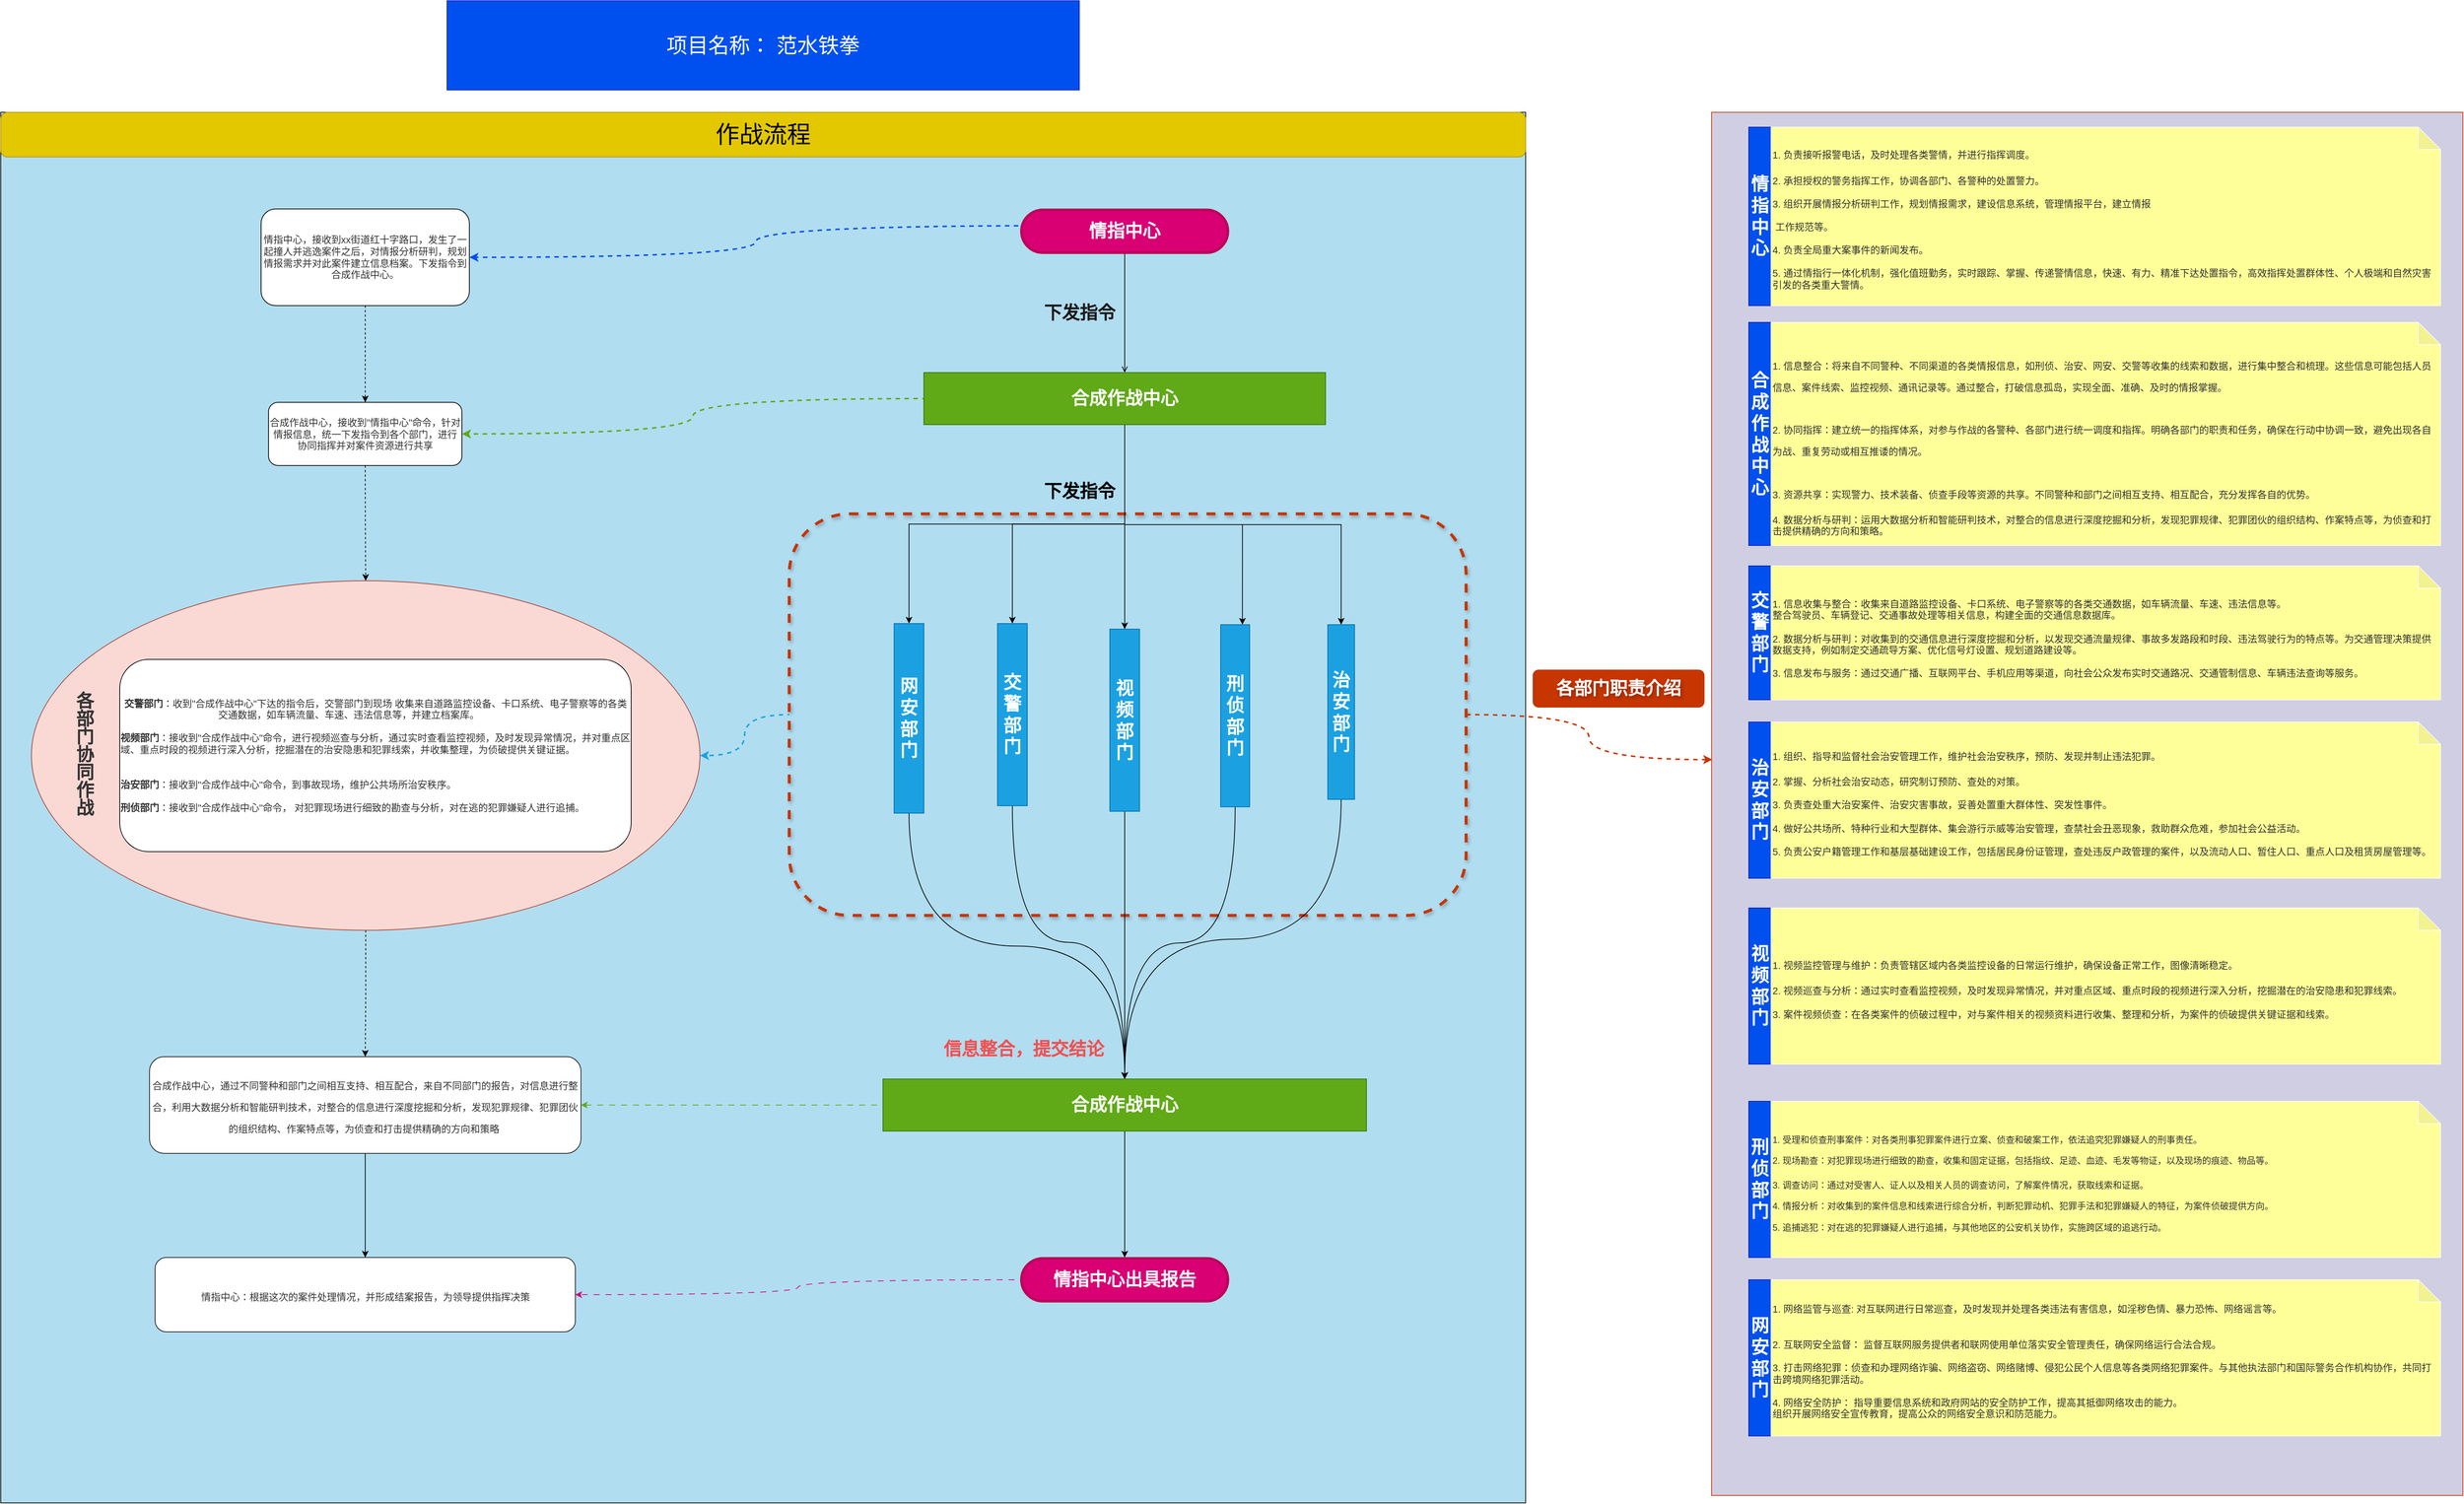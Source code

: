 <mxfile version="24.7.8">
  <diagram name="第 1 页" id="Lnr-xvKV1lPX-lBIZAyc">
    <mxGraphModel dx="4901" dy="2237" grid="1" gridSize="10" guides="1" tooltips="1" connect="1" arrows="1" fold="1" page="1" pageScale="1" pageWidth="827" pageHeight="1169" math="0" shadow="0">
      <root>
        <mxCell id="0" />
        <mxCell id="1" parent="0" />
        <mxCell id="WbxL7B_Gioo-JEQ7ymXz-1" value="" style="rounded=0;whiteSpace=wrap;html=1;fillColor=#b1ddf0;strokeColor=#000000;textDirection=rtl;horizontal=0;verticalAlign=bottom;fontColor=#f25050;glass=0;" vertex="1" parent="1">
          <mxGeometry x="-130" y="230" width="2050" height="1870" as="geometry" />
        </mxCell>
        <mxCell id="WbxL7B_Gioo-JEQ7ymXz-2" value="项目名称： 范水铁拳" style="rounded=0;whiteSpace=wrap;html=1;fillColor=#0050ef;fontColor=#ffffff;strokeColor=#001DBC;fontSize=28;" vertex="1" parent="1">
          <mxGeometry x="470" y="80" width="850" height="120" as="geometry" />
        </mxCell>
        <mxCell id="WbxL7B_Gioo-JEQ7ymXz-3" value="&lt;font style=&quot;font-size: 32px;&quot;&gt;作战流程&lt;/font&gt;" style="rounded=1;whiteSpace=wrap;html=1;fillColor=#e3c800;fontColor=#000000;strokeColor=#B09500;fontSize=16;" vertex="1" parent="1">
          <mxGeometry x="-130" y="230" width="2050" height="60" as="geometry" />
        </mxCell>
        <mxCell id="WbxL7B_Gioo-JEQ7ymXz-4" value="" style="edgeStyle=orthogonalEdgeStyle;rounded=0;orthogonalLoop=1;jettySize=auto;html=1;dashed=1;curved=1;" edge="1" parent="1" source="WbxL7B_Gioo-JEQ7ymXz-5" target="WbxL7B_Gioo-JEQ7ymXz-7">
          <mxGeometry relative="1" as="geometry" />
        </mxCell>
        <mxCell id="WbxL7B_Gioo-JEQ7ymXz-5" value="&lt;span style=&quot;color: rgb(50, 50, 50); font-family: &amp;quot;Microsoft YaHei&amp;quot;, 微软雅黑, Arial; text-align: left; background-color: rgba(255, 255, 255, 0.01);&quot;&gt;&lt;font style=&quot;font-size: 13px;&quot;&gt;情指中心，接收到xx街道红十字路口，发生了一起撞人并逃逸案件之后，对情报分析研判，规划情报需求并对此案件建立信息档案。下发指令到合成作战中心。&lt;/font&gt;&lt;/span&gt;" style="rounded=1;whiteSpace=wrap;html=1;" vertex="1" parent="1">
          <mxGeometry x="220" y="360" width="280" height="130" as="geometry" />
        </mxCell>
        <mxCell id="WbxL7B_Gioo-JEQ7ymXz-6" value="" style="edgeStyle=orthogonalEdgeStyle;rounded=0;orthogonalLoop=1;jettySize=auto;html=1;dashed=1;curved=1;" edge="1" parent="1" source="WbxL7B_Gioo-JEQ7ymXz-7" target="WbxL7B_Gioo-JEQ7ymXz-9">
          <mxGeometry relative="1" as="geometry">
            <mxPoint x="405" y="650" as="targetPoint" />
          </mxGeometry>
        </mxCell>
        <mxCell id="WbxL7B_Gioo-JEQ7ymXz-7" value="&lt;span style=&quot;color: rgb(50, 50, 50); font-family: &amp;quot;Microsoft YaHei&amp;quot;, 微软雅黑, Arial; font-size: 13px; background-color: rgba(255, 255, 255, 0.01);&quot;&gt;合成作战中心，接收到&quot;情指中心&quot;命令，针对情报信息，统一下发指令到各个部门，进行协同指挥并对案件资源进行共享&lt;/span&gt;" style="whiteSpace=wrap;html=1;rounded=1;" vertex="1" parent="1">
          <mxGeometry x="230" y="620" width="260" height="85" as="geometry" />
        </mxCell>
        <mxCell id="WbxL7B_Gioo-JEQ7ymXz-8" style="edgeStyle=orthogonalEdgeStyle;rounded=0;orthogonalLoop=1;jettySize=auto;html=1;fontFamily=Helvetica;fontSize=24;fontColor=#000000;fontStyle=1;dashed=1;" edge="1" parent="1" source="WbxL7B_Gioo-JEQ7ymXz-9" target="WbxL7B_Gioo-JEQ7ymXz-42">
          <mxGeometry relative="1" as="geometry" />
        </mxCell>
        <mxCell id="WbxL7B_Gioo-JEQ7ymXz-9" value="" style="ellipse;whiteSpace=wrap;html=1;fillColor=#fad9d5;strokeColor=#ae4132;" vertex="1" parent="1">
          <mxGeometry x="-88.75" y="860" width="898.75" height="470" as="geometry" />
        </mxCell>
        <mxCell id="WbxL7B_Gioo-JEQ7ymXz-10" value="&lt;span style=&quot;color: rgb(50, 50, 50); font-family: &amp;quot;Microsoft YaHei&amp;quot;, 微软雅黑, Arial; text-align: left; background-color: rgba(255, 255, 255, 0.01); font-size: 13px;&quot;&gt;&lt;font style=&quot;font-size: 13px;&quot;&gt;&lt;b&gt;交警部门&lt;/b&gt;：收到&quot;合成作战中心&quot;下达的指令后，交警部门到现场 收集来自道路监控设备、卡口系统、电子警察等的各类交通数据，如车辆流量、车速、违法信息等，并建立档案库。&amp;nbsp; &amp;nbsp; &amp;nbsp; &amp;nbsp; &amp;nbsp; &amp;nbsp; &amp;nbsp; &amp;nbsp; &amp;nbsp; &amp;nbsp;&amp;nbsp;&lt;/font&gt;&lt;/span&gt;&lt;div style=&quot;resize: none; outline: none; color: rgb(50, 50, 50); font-family: &amp;quot;Microsoft YaHei&amp;quot;, 微软雅黑, Arial; text-align: left; font-size: 13px;&quot;&gt;&lt;font style=&quot;font-size: 13px;&quot;&gt;&lt;br&gt;&lt;/font&gt;&lt;/div&gt;&lt;div style=&quot;resize: none; outline: none; color: rgb(50, 50, 50); font-family: &amp;quot;Microsoft YaHei&amp;quot;, 微软雅黑, Arial; text-align: left; font-size: 13px;&quot;&gt;&lt;font style=&quot;font-size: 13px;&quot;&gt;&lt;b&gt;视频部门&lt;/b&gt;：接收到&quot;合成作战中心&quot;命令，进行视频巡查与分析，通过实时查看监控视频，及时发现异常情况，并对重点区域、重点时段的视频进行深入分析，挖掘潜在的治安隐患和犯罪线索，并收集整理，为侦破提供关键证据。&lt;/font&gt;&lt;/div&gt;&lt;div style=&quot;resize: none; outline: none; color: rgb(50, 50, 50); font-family: &amp;quot;Microsoft YaHei&amp;quot;, 微软雅黑, Arial; text-align: left; font-size: 13px;&quot;&gt;&lt;br&gt;&lt;/div&gt;&lt;div style=&quot;resize: none; outline: none; color: rgb(50, 50, 50); font-family: &amp;quot;Microsoft YaHei&amp;quot;, 微软雅黑, Arial; text-align: left; font-size: 13px;&quot;&gt;&lt;font style=&quot;font-size: 13px;&quot;&gt;&lt;br&gt;&lt;/font&gt;&lt;/div&gt;&lt;div style=&quot;resize: none; outline: none; color: rgb(50, 50, 50); font-family: &amp;quot;Microsoft YaHei&amp;quot;, 微软雅黑, Arial; text-align: left; font-size: 13px;&quot;&gt;&lt;font style=&quot;font-size: 13px;&quot;&gt;&lt;b&gt;治安部门&lt;/b&gt;：接收到&quot;合成作战中心&quot;命令，到事故现场，维护公共场所治安秩序。&lt;/font&gt;&lt;/div&gt;&lt;div style=&quot;resize: none; outline: none; color: rgb(50, 50, 50); font-family: &amp;quot;Microsoft YaHei&amp;quot;, 微软雅黑, Arial; text-align: left; font-size: 13px;&quot;&gt;&lt;font style=&quot;font-size: 13px;&quot;&gt;&lt;br&gt;&lt;/font&gt;&lt;/div&gt;&lt;div style=&quot;resize: none; outline: none; color: rgb(50, 50, 50); font-family: &amp;quot;Microsoft YaHei&amp;quot;, 微软雅黑, Arial; text-align: left; font-size: 13px;&quot;&gt;&lt;font style=&quot;font-size: 13px;&quot;&gt;&lt;b&gt;刑侦部门&lt;/b&gt;：接收到&quot;合成作战中心&quot;命令，&amp;nbsp;对犯罪现场进行细致的勘查与分析，对在逃的犯罪嫌疑人进行追捕。&lt;/font&gt;&lt;/div&gt;" style="whiteSpace=wrap;html=1;rounded=1;" vertex="1" parent="1">
          <mxGeometry x="30" y="965.78" width="687.5" height="258.44" as="geometry" />
        </mxCell>
        <mxCell id="WbxL7B_Gioo-JEQ7ymXz-11" value="各部门协同作战" style="text;strokeColor=none;fillColor=none;html=1;fontSize=24;fontStyle=1;verticalAlign=middle;align=center;fontFamily=Helvetica;fontColor=#333333;horizontal=1;textDirection=vertical-rl;" vertex="1" parent="1">
          <mxGeometry x="-50" y="1090" width="60" height="30" as="geometry" />
        </mxCell>
        <mxCell id="WbxL7B_Gioo-JEQ7ymXz-12" style="edgeStyle=orthogonalEdgeStyle;rounded=1;orthogonalLoop=1;jettySize=auto;html=1;fontFamily=Helvetica;fontSize=24;fontColor=#000000;fontStyle=1;endArrow=open;endFill=0;curved=0;flowAnimation=0;" edge="1" parent="1" source="WbxL7B_Gioo-JEQ7ymXz-14" target="WbxL7B_Gioo-JEQ7ymXz-24">
          <mxGeometry relative="1" as="geometry" />
        </mxCell>
        <mxCell id="WbxL7B_Gioo-JEQ7ymXz-13" style="edgeStyle=orthogonalEdgeStyle;rounded=0;orthogonalLoop=1;jettySize=auto;html=1;entryX=1;entryY=0.5;entryDx=0;entryDy=0;fontFamily=Helvetica;fontSize=24;fontColor=#000000;fontStyle=1;curved=1;dashed=1;flowAnimation=1;strokeColor=#0050ef;strokeWidth=2;" edge="1" parent="1" target="WbxL7B_Gioo-JEQ7ymXz-5">
          <mxGeometry relative="1" as="geometry">
            <mxPoint x="1270" y="382.5" as="sourcePoint" />
            <mxPoint x="549" y="420" as="targetPoint" />
          </mxGeometry>
        </mxCell>
        <mxCell id="WbxL7B_Gioo-JEQ7ymXz-14" value="情指中心" style="shape=ext;double=1;rounded=1;whiteSpace=wrap;html=1;shadow=0;glass=0;strokeColor=#A50040;align=center;verticalAlign=middle;fontFamily=Helvetica;fontSize=24;fontStyle=1;fillColor=#d80073;arcSize=50;fontColor=#ffffff;" vertex="1" parent="1">
          <mxGeometry x="1241" y="360" width="280" height="60" as="geometry" />
        </mxCell>
        <mxCell id="WbxL7B_Gioo-JEQ7ymXz-15" style="edgeStyle=orthogonalEdgeStyle;rounded=0;orthogonalLoop=1;jettySize=auto;html=1;entryX=1;entryY=0.5;entryDx=0;entryDy=0;fontFamily=Helvetica;fontSize=24;fontColor=#000000;fontStyle=1;curved=1;dashed=1;strokeWidth=2;strokeColor=#60a917;flowAnimation=1;" edge="1" parent="1" source="WbxL7B_Gioo-JEQ7ymXz-24" target="WbxL7B_Gioo-JEQ7ymXz-7">
          <mxGeometry relative="1" as="geometry" />
        </mxCell>
        <mxCell id="WbxL7B_Gioo-JEQ7ymXz-16" style="edgeStyle=orthogonalEdgeStyle;rounded=0;orthogonalLoop=1;jettySize=auto;html=1;entryX=0.5;entryY=0;entryDx=0;entryDy=0;fontFamily=Helvetica;fontSize=24;fontColor=#000000;fontStyle=1;" edge="1" parent="1" source="WbxL7B_Gioo-JEQ7ymXz-24" target="WbxL7B_Gioo-JEQ7ymXz-29">
          <mxGeometry relative="1" as="geometry" />
        </mxCell>
        <mxCell id="WbxL7B_Gioo-JEQ7ymXz-17" style="edgeStyle=orthogonalEdgeStyle;rounded=0;orthogonalLoop=1;jettySize=auto;html=1;entryX=0.5;entryY=0;entryDx=0;entryDy=0;fontFamily=Helvetica;fontSize=24;fontColor=#000000;fontStyle=1;" edge="1" parent="1" source="WbxL7B_Gioo-JEQ7ymXz-24" target="WbxL7B_Gioo-JEQ7ymXz-31">
          <mxGeometry relative="1" as="geometry" />
        </mxCell>
        <mxCell id="WbxL7B_Gioo-JEQ7ymXz-18" style="edgeStyle=orthogonalEdgeStyle;rounded=0;orthogonalLoop=1;jettySize=auto;html=1;fontFamily=Helvetica;fontSize=24;fontColor=#000000;fontStyle=1;curved=1;dashed=1;strokeWidth=2;strokeColor=#1ba1e2;flowAnimation=1;" edge="1" parent="1" source="WbxL7B_Gioo-JEQ7ymXz-20" target="WbxL7B_Gioo-JEQ7ymXz-9">
          <mxGeometry relative="1" as="geometry" />
        </mxCell>
        <mxCell id="WbxL7B_Gioo-JEQ7ymXz-19" value="" style="edgeStyle=orthogonalEdgeStyle;rounded=0;orthogonalLoop=1;jettySize=auto;html=1;fontFamily=Helvetica;fontSize=24;fontColor=#000000;fontStyle=1;entryX=0.001;entryY=0.468;entryDx=0;entryDy=0;entryPerimeter=0;curved=1;strokeColor=#c73500;dashed=1;strokeWidth=2;" edge="1" parent="1" source="WbxL7B_Gioo-JEQ7ymXz-20" target="WbxL7B_Gioo-JEQ7ymXz-47">
          <mxGeometry relative="1" as="geometry">
            <mxPoint x="2315" y="1040" as="targetPoint" />
          </mxGeometry>
        </mxCell>
        <mxCell id="WbxL7B_Gioo-JEQ7ymXz-20" value="" style="rounded=1;whiteSpace=wrap;html=1;shadow=1;glass=0;strokeColor=#C73500;align=center;verticalAlign=middle;fontFamily=Helvetica;fontSize=24;fontColor=#000000;fontStyle=1;fillColor=none;dashed=1;strokeWidth=4;" vertex="1" parent="1">
          <mxGeometry x="930" y="770" width="910" height="540" as="geometry" />
        </mxCell>
        <mxCell id="WbxL7B_Gioo-JEQ7ymXz-21" style="edgeStyle=orthogonalEdgeStyle;rounded=0;orthogonalLoop=1;jettySize=auto;html=1;entryX=0.75;entryY=0;entryDx=0;entryDy=0;fontFamily=Helvetica;fontSize=24;fontColor=#000000;fontStyle=1;" edge="1" parent="1" source="WbxL7B_Gioo-JEQ7ymXz-24" target="WbxL7B_Gioo-JEQ7ymXz-33">
          <mxGeometry relative="1" as="geometry" />
        </mxCell>
        <mxCell id="WbxL7B_Gioo-JEQ7ymXz-22" style="edgeStyle=orthogonalEdgeStyle;rounded=0;orthogonalLoop=1;jettySize=auto;html=1;fontFamily=Helvetica;fontSize=24;fontColor=#000000;fontStyle=1;exitX=0.5;exitY=1;exitDx=0;exitDy=0;" edge="1" parent="1" source="WbxL7B_Gioo-JEQ7ymXz-24" target="WbxL7B_Gioo-JEQ7ymXz-27">
          <mxGeometry relative="1" as="geometry" />
        </mxCell>
        <mxCell id="WbxL7B_Gioo-JEQ7ymXz-23" style="edgeStyle=orthogonalEdgeStyle;rounded=0;orthogonalLoop=1;jettySize=auto;html=1;entryX=0.5;entryY=0;entryDx=0;entryDy=0;fontFamily=Helvetica;fontSize=24;fontColor=#000000;fontStyle=1;exitX=0.5;exitY=1;exitDx=0;exitDy=0;" edge="1" parent="1" source="WbxL7B_Gioo-JEQ7ymXz-24" target="WbxL7B_Gioo-JEQ7ymXz-35">
          <mxGeometry relative="1" as="geometry" />
        </mxCell>
        <mxCell id="WbxL7B_Gioo-JEQ7ymXz-24" value="合成作战中心" style="rounded=0;whiteSpace=wrap;html=1;shadow=0;glass=0;strokeColor=#2D7600;align=center;verticalAlign=middle;fontFamily=Helvetica;fontSize=24;fontStyle=1;fillColor=#60a917;fontColor=#ffffff;" vertex="1" parent="1">
          <mxGeometry x="1111" y="580" width="540" height="70" as="geometry" />
        </mxCell>
        <mxCell id="WbxL7B_Gioo-JEQ7ymXz-25" value="下发指令" style="text;strokeColor=none;fillColor=none;html=1;fontSize=24;fontStyle=1;verticalAlign=middle;align=center;fontFamily=Helvetica;fontColor=#1A1A1A;" vertex="1" parent="1">
          <mxGeometry x="1270" y="480" width="100" height="40" as="geometry" />
        </mxCell>
        <mxCell id="WbxL7B_Gioo-JEQ7ymXz-26" style="edgeStyle=orthogonalEdgeStyle;rounded=0;orthogonalLoop=1;jettySize=auto;html=1;fontFamily=Helvetica;fontSize=24;fontColor=#000000;fontStyle=1;curved=1;" edge="1" parent="1" source="WbxL7B_Gioo-JEQ7ymXz-27" target="WbxL7B_Gioo-JEQ7ymXz-40">
          <mxGeometry relative="1" as="geometry" />
        </mxCell>
        <mxCell id="WbxL7B_Gioo-JEQ7ymXz-27" value="网安部门" style="rounded=0;whiteSpace=wrap;html=1;shadow=0;glass=0;strokeColor=#006EAF;align=center;verticalAlign=middle;fontFamily=Helvetica;fontSize=24;fontColor=#ffffff;fontStyle=1;fillColor=#1ba1e2;" vertex="1" parent="1">
          <mxGeometry x="1071" y="917.5" width="40" height="255" as="geometry" />
        </mxCell>
        <mxCell id="WbxL7B_Gioo-JEQ7ymXz-28" style="edgeStyle=orthogonalEdgeStyle;rounded=0;orthogonalLoop=1;jettySize=auto;html=1;entryX=0.5;entryY=0;entryDx=0;entryDy=0;fontFamily=Helvetica;fontSize=24;fontColor=#000000;fontStyle=1;curved=1;" edge="1" parent="1" source="WbxL7B_Gioo-JEQ7ymXz-29" target="WbxL7B_Gioo-JEQ7ymXz-40">
          <mxGeometry relative="1" as="geometry" />
        </mxCell>
        <mxCell id="WbxL7B_Gioo-JEQ7ymXz-29" value="交警部门" style="rounded=0;whiteSpace=wrap;html=1;shadow=0;glass=0;strokeColor=#006EAF;align=center;verticalAlign=middle;fontFamily=Helvetica;fontSize=24;fontColor=#ffffff;fontStyle=1;fillColor=#1ba1e2;" vertex="1" parent="1">
          <mxGeometry x="1210" y="917.5" width="40" height="245" as="geometry" />
        </mxCell>
        <mxCell id="WbxL7B_Gioo-JEQ7ymXz-30" style="edgeStyle=orthogonalEdgeStyle;rounded=0;orthogonalLoop=1;jettySize=auto;html=1;entryX=0.5;entryY=0;entryDx=0;entryDy=0;fontFamily=Helvetica;fontSize=24;fontColor=#000000;fontStyle=1;curved=1;" edge="1" parent="1" source="WbxL7B_Gioo-JEQ7ymXz-31" target="WbxL7B_Gioo-JEQ7ymXz-40">
          <mxGeometry relative="1" as="geometry" />
        </mxCell>
        <mxCell id="WbxL7B_Gioo-JEQ7ymXz-31" value="视频部门" style="rounded=0;whiteSpace=wrap;html=1;shadow=0;glass=0;strokeColor=#006EAF;align=center;verticalAlign=middle;fontFamily=Helvetica;fontSize=24;fontColor=#ffffff;fontStyle=1;fillColor=#1ba1e2;" vertex="1" parent="1">
          <mxGeometry x="1361" y="925" width="40" height="245" as="geometry" />
        </mxCell>
        <mxCell id="WbxL7B_Gioo-JEQ7ymXz-32" style="edgeStyle=orthogonalEdgeStyle;rounded=0;orthogonalLoop=1;jettySize=auto;html=1;entryX=0.5;entryY=0;entryDx=0;entryDy=0;fontFamily=Helvetica;fontSize=24;fontColor=#000000;fontStyle=1;curved=1;" edge="1" parent="1" source="WbxL7B_Gioo-JEQ7ymXz-33" target="WbxL7B_Gioo-JEQ7ymXz-40">
          <mxGeometry relative="1" as="geometry" />
        </mxCell>
        <mxCell id="WbxL7B_Gioo-JEQ7ymXz-33" value="刑侦部门" style="rounded=0;whiteSpace=wrap;html=1;shadow=0;glass=0;strokeColor=#006EAF;align=center;verticalAlign=middle;fontFamily=Helvetica;fontSize=24;fontColor=#ffffff;fontStyle=1;fillColor=#1ba1e2;" vertex="1" parent="1">
          <mxGeometry x="1510" y="919" width="39" height="245" as="geometry" />
        </mxCell>
        <mxCell id="WbxL7B_Gioo-JEQ7ymXz-34" style="edgeStyle=orthogonalEdgeStyle;rounded=0;orthogonalLoop=1;jettySize=auto;html=1;entryX=0.5;entryY=0;entryDx=0;entryDy=0;fontFamily=Helvetica;fontSize=24;fontColor=#000000;fontStyle=1;curved=1;" edge="1" parent="1" source="WbxL7B_Gioo-JEQ7ymXz-35" target="WbxL7B_Gioo-JEQ7ymXz-40">
          <mxGeometry relative="1" as="geometry" />
        </mxCell>
        <mxCell id="WbxL7B_Gioo-JEQ7ymXz-35" value="治安部门" style="rounded=0;whiteSpace=wrap;html=1;shadow=0;glass=0;strokeColor=#006EAF;align=center;verticalAlign=middle;fontFamily=Helvetica;fontSize=24;fontColor=#ffffff;fontStyle=1;fillColor=#1ba1e2;" vertex="1" parent="1">
          <mxGeometry x="1654" y="919" width="36" height="235" as="geometry" />
        </mxCell>
        <mxCell id="WbxL7B_Gioo-JEQ7ymXz-36" value="下发指令" style="text;strokeColor=none;fillColor=none;html=1;fontSize=24;fontStyle=1;verticalAlign=middle;align=center;fontFamily=Helvetica;fontColor=#000000;" vertex="1" parent="1">
          <mxGeometry x="1270" y="720" width="100" height="40" as="geometry" />
        </mxCell>
        <mxCell id="WbxL7B_Gioo-JEQ7ymXz-37" style="edgeStyle=orthogonalEdgeStyle;rounded=0;orthogonalLoop=1;jettySize=auto;html=1;exitX=0.5;exitY=1;exitDx=0;exitDy=0;fontFamily=Helvetica;fontSize=24;fontColor=#000000;fontStyle=1;" edge="1" parent="1" source="WbxL7B_Gioo-JEQ7ymXz-11" target="WbxL7B_Gioo-JEQ7ymXz-11">
          <mxGeometry relative="1" as="geometry" />
        </mxCell>
        <mxCell id="WbxL7B_Gioo-JEQ7ymXz-38" style="edgeStyle=orthogonalEdgeStyle;rounded=0;orthogonalLoop=1;jettySize=auto;html=1;entryX=1;entryY=0.5;entryDx=0;entryDy=0;fontFamily=Helvetica;fontSize=24;fontColor=#000000;fontStyle=1;curved=1;dashed=1;flowAnimation=1;dashPattern=8 8;strokeColor=#60a917;" edge="1" parent="1" source="WbxL7B_Gioo-JEQ7ymXz-40" target="WbxL7B_Gioo-JEQ7ymXz-42">
          <mxGeometry relative="1" as="geometry" />
        </mxCell>
        <mxCell id="WbxL7B_Gioo-JEQ7ymXz-39" style="edgeStyle=orthogonalEdgeStyle;rounded=0;orthogonalLoop=1;jettySize=auto;html=1;fontFamily=Helvetica;fontSize=24;fontColor=#000000;fontStyle=1;" edge="1" parent="1" source="WbxL7B_Gioo-JEQ7ymXz-40" target="WbxL7B_Gioo-JEQ7ymXz-44">
          <mxGeometry relative="1" as="geometry" />
        </mxCell>
        <mxCell id="WbxL7B_Gioo-JEQ7ymXz-40" value="合成作战中心" style="rounded=0;whiteSpace=wrap;html=1;shadow=0;glass=0;strokeColor=#2D7600;align=center;verticalAlign=middle;fontFamily=Helvetica;fontSize=24;fontStyle=1;fillColor=#60a917;fontColor=#ffffff;" vertex="1" parent="1">
          <mxGeometry x="1056" y="1530" width="650" height="70" as="geometry" />
        </mxCell>
        <mxCell id="WbxL7B_Gioo-JEQ7ymXz-41" value="" style="edgeStyle=orthogonalEdgeStyle;rounded=0;orthogonalLoop=1;jettySize=auto;html=1;fontFamily=Helvetica;fontSize=24;fontColor=#000000;fontStyle=1;" edge="1" parent="1" source="WbxL7B_Gioo-JEQ7ymXz-42" target="WbxL7B_Gioo-JEQ7ymXz-46">
          <mxGeometry relative="1" as="geometry" />
        </mxCell>
        <mxCell id="WbxL7B_Gioo-JEQ7ymXz-42" value="&lt;span style=&quot;color: rgb(50, 50, 50); font-family: &amp;quot;Microsoft YaHei&amp;quot;, 微软雅黑, Arial; font-size: 13px; font-weight: 400; background-color: rgba(255, 255, 255, 0.01);&quot;&gt;合成作战中心，通过不同警种和部门之间相互支持、相互配合，来自不同部门的报告，对信息进行整合，利用大数据分析和智能研判技术，对整合的信息进行深度挖掘和分析，发现犯罪规律、犯罪团伙的组织结构、作案特点等，为侦查和打击提供精确的方向和策略&amp;nbsp;&lt;/span&gt;" style="rounded=1;whiteSpace=wrap;html=1;shadow=0;glass=0;strokeColor=#1A1A1A;align=center;verticalAlign=middle;fontFamily=Helvetica;fontSize=24;fontColor=#000000;fontStyle=1;fillColor=#FFFFFF;" vertex="1" parent="1">
          <mxGeometry x="70" y="1500" width="580" height="130" as="geometry" />
        </mxCell>
        <mxCell id="WbxL7B_Gioo-JEQ7ymXz-43" style="edgeStyle=orthogonalEdgeStyle;rounded=0;orthogonalLoop=1;jettySize=auto;html=1;fontFamily=Helvetica;fontSize=24;fontColor=#000000;fontStyle=1;curved=1;dashed=1;dashPattern=8 8;flowAnimation=1;strokeColor=#d80073;" edge="1" parent="1" source="WbxL7B_Gioo-JEQ7ymXz-44" target="WbxL7B_Gioo-JEQ7ymXz-46">
          <mxGeometry relative="1" as="geometry" />
        </mxCell>
        <mxCell id="WbxL7B_Gioo-JEQ7ymXz-44" value="情指中心出具报告" style="shape=ext;double=1;rounded=1;whiteSpace=wrap;html=1;shadow=0;glass=0;strokeColor=#A50040;align=center;verticalAlign=middle;fontFamily=Helvetica;fontSize=24;fontStyle=1;fillColor=#d80073;arcSize=50;fontColor=#ffffff;" vertex="1" parent="1">
          <mxGeometry x="1241" y="1770" width="280" height="60" as="geometry" />
        </mxCell>
        <mxCell id="WbxL7B_Gioo-JEQ7ymXz-45" value="信息整合，提交结论" style="text;strokeColor=none;fillColor=none;html=1;fontSize=24;fontStyle=1;verticalAlign=middle;align=center;fontFamily=Helvetica;fontColor=#f25050;" vertex="1" parent="1">
          <mxGeometry x="1120" y="1470" width="250" height="40" as="geometry" />
        </mxCell>
        <mxCell id="WbxL7B_Gioo-JEQ7ymXz-46" value="&lt;span style=&quot;color: rgb(50, 50, 50); font-family: &amp;quot;Microsoft YaHei&amp;quot;, 微软雅黑, Arial; font-size: 13px; font-weight: 400; background-color: rgba(255, 255, 255, 0.01);&quot;&gt;情指中心：根据这次的案件处理情况，并形成结案报告，为领导提供指挥决策&lt;/span&gt;" style="whiteSpace=wrap;html=1;fontSize=24;fillColor=#FFFFFF;strokeColor=#1A1A1A;fontColor=#000000;rounded=1;shadow=0;glass=0;fontStyle=1;" vertex="1" parent="1">
          <mxGeometry x="77.5" y="1770" width="565" height="100" as="geometry" />
        </mxCell>
        <mxCell id="WbxL7B_Gioo-JEQ7ymXz-47" value="" style="rounded=0;whiteSpace=wrap;html=1;shadow=0;glass=0;strokeColor=#c73500;align=center;verticalAlign=middle;fontFamily=Helvetica;fontSize=24;fontStyle=1;fillColor=#d0cee2;" vertex="1" parent="1">
          <mxGeometry x="2170" y="230" width="1010" height="1860" as="geometry" />
        </mxCell>
        <mxCell id="WbxL7B_Gioo-JEQ7ymXz-48" value="" style="group;fontSize=13;" vertex="1" connectable="0" parent="1">
          <mxGeometry x="2220" y="250" width="930" height="240" as="geometry" />
        </mxCell>
        <mxCell id="WbxL7B_Gioo-JEQ7ymXz-49" value="情指中心" style="rounded=0;whiteSpace=wrap;html=1;shadow=0;glass=0;strokeColor=#001DBC;align=center;verticalAlign=middle;fontFamily=Helvetica;fontSize=24;fontColor=#ffffff;fontStyle=1;fillColor=#0050ef;fillStyle=auto;" vertex="1" parent="WbxL7B_Gioo-JEQ7ymXz-48">
          <mxGeometry width="30" height="240" as="geometry" />
        </mxCell>
        <mxCell id="WbxL7B_Gioo-JEQ7ymXz-50" value="&lt;span style=&quot;color: rgb(50, 50, 50); font-family: &amp;quot;Microsoft YaHei&amp;quot;, 微软雅黑, Arial; font-size: 13px; font-weight: 400; background-color: rgba(255, 255, 255, 0.01);&quot;&gt;1. 负责接听报警电话，及时处理各类警情，并进行指挥调度。&lt;/span&gt;&lt;div style=&quot;resize: none; outline: none; font-size: 13px; color: rgb(50, 50, 50); font-family: &amp;quot;Microsoft YaHei&amp;quot;, 微软雅黑, Arial; font-weight: 400;&quot;&gt;&lt;br&gt;2. 承担授权的警务指挥工作，协调各部门、各警种的处置警力。&lt;/div&gt;&lt;div style=&quot;resize: none; outline: none; font-size: 13px; color: rgb(50, 50, 50); font-family: &amp;quot;Microsoft YaHei&amp;quot;, 微软雅黑, Arial; font-weight: 400;&quot;&gt;&lt;br&gt;3. 组织开展情报分析研判工作，规划情报需求，建设信息系统，管理情报平台，建立情报&lt;/div&gt;&lt;div style=&quot;resize: none; outline: none; font-size: 13px; color: rgb(50, 50, 50); font-family: &amp;quot;Microsoft YaHei&amp;quot;, 微软雅黑, Arial; font-weight: 400;&quot;&gt;&lt;br&gt;&lt;/div&gt;&lt;div style=&quot;resize: none; outline: none; font-size: 13px; color: rgb(50, 50, 50); font-family: &amp;quot;Microsoft YaHei&amp;quot;, 微软雅黑, Arial; font-weight: 400;&quot;&gt;&amp;nbsp;工作规范等。&lt;/div&gt;&lt;div style=&quot;resize: none; outline: none; font-size: 13px; color: rgb(50, 50, 50); font-family: &amp;quot;Microsoft YaHei&amp;quot;, 微软雅黑, Arial; font-weight: 400;&quot;&gt;&lt;br&gt;&lt;/div&gt;&lt;div style=&quot;resize: none; outline: none; font-size: 13px; color: rgb(50, 50, 50); font-family: &amp;quot;Microsoft YaHei&amp;quot;, 微软雅黑, Arial; font-weight: 400;&quot;&gt;4. 负责全局重大案事件的新闻发布。&lt;/div&gt;&lt;div style=&quot;resize: none; outline: none; font-size: 13px; color: rgb(50, 50, 50); font-family: &amp;quot;Microsoft YaHei&amp;quot;, 微软雅黑, Arial; font-weight: 400;&quot;&gt;&lt;br&gt;&lt;/div&gt;&lt;div style=&quot;resize: none; outline: none; font-size: 13px; color: rgb(50, 50, 50); font-family: &amp;quot;Microsoft YaHei&amp;quot;, 微软雅黑, Arial; font-weight: 400;&quot;&gt;5. 通过情指行一体化机制，强化值班勤务，实时跟踪、掌握、传递警情信息，快速、有力、精准下达处置指令，高效指挥处置群体性、个人极端和自然灾害引发的各类重大警情。&lt;/div&gt;" style="shape=note;whiteSpace=wrap;html=1;backgroundOutline=1;darkOpacity=0.05;rounded=1;shadow=0;glass=0;strokeColor=#FFFFFF;align=left;verticalAlign=middle;fontFamily=Helvetica;fontSize=24;fontColor=#000000;fontStyle=1;fillColor=#FFFF99;" vertex="1" parent="WbxL7B_Gioo-JEQ7ymXz-48">
          <mxGeometry x="30" width="900" height="240" as="geometry" />
        </mxCell>
        <mxCell id="WbxL7B_Gioo-JEQ7ymXz-51" value="" style="group;fontSize=13;" vertex="1" connectable="0" parent="1">
          <mxGeometry x="2220" y="512.5" width="930" height="300" as="geometry" />
        </mxCell>
        <mxCell id="WbxL7B_Gioo-JEQ7ymXz-52" value="合成作战中心" style="rounded=0;whiteSpace=wrap;html=1;shadow=0;glass=0;strokeColor=#001DBC;align=center;verticalAlign=middle;fontFamily=Helvetica;fontSize=24;fontColor=#ffffff;fontStyle=1;fillColor=#0050ef;fillStyle=auto;" vertex="1" parent="WbxL7B_Gioo-JEQ7ymXz-51">
          <mxGeometry width="30" height="300" as="geometry" />
        </mxCell>
        <mxCell id="WbxL7B_Gioo-JEQ7ymXz-53" value="&lt;br style=&quot;color: rgb(50, 50, 50); font-family: &amp;quot;Microsoft YaHei&amp;quot;, 微软雅黑, Arial; font-size: 13px; font-weight: 400;&quot;&gt;&lt;span style=&quot;color: rgb(50, 50, 50); font-family: &amp;quot;Microsoft YaHei&amp;quot;, 微软雅黑, Arial; font-size: 13px; font-weight: 400; background-color: rgba(255, 255, 255, 0.01);&quot;&gt;1. 信息整合：将来自不同警种、不同渠道的各类情报信息，如刑侦、治安、网安、交警等收集的线索和数据，进行集中整合和梳理。这些信息可能包括人员信息、案件线索、监控视频、通讯记录等。通过整合，打破信息孤岛，实现全面、准确、及时的情报掌握。&lt;/span&gt;&lt;br style=&quot;color: rgb(50, 50, 50); font-family: &amp;quot;Microsoft YaHei&amp;quot;, 微软雅黑, Arial; font-size: 13px; font-weight: 400;&quot;&gt;&lt;br style=&quot;color: rgb(50, 50, 50); font-family: &amp;quot;Microsoft YaHei&amp;quot;, 微软雅黑, Arial; font-size: 13px; font-weight: 400;&quot;&gt;&lt;span style=&quot;color: rgb(50, 50, 50); font-family: &amp;quot;Microsoft YaHei&amp;quot;, 微软雅黑, Arial; font-size: 13px; font-weight: 400; background-color: rgba(255, 255, 255, 0.01);&quot;&gt;2. 协同指挥：建立统一的指挥体系，对参与作战的各警种、各部门进行统一调度和指挥。明确各部门的职责和任务，确保在行动中协调一致，避免出现各自为战、重复劳动或相互推诿的情况。&lt;/span&gt;&lt;br style=&quot;color: rgb(50, 50, 50); font-family: &amp;quot;Microsoft YaHei&amp;quot;, 微软雅黑, Arial; font-size: 13px; font-weight: 400;&quot;&gt;&lt;br style=&quot;color: rgb(50, 50, 50); font-family: &amp;quot;Microsoft YaHei&amp;quot;, 微软雅黑, Arial; font-size: 13px; font-weight: 400;&quot;&gt;&lt;span style=&quot;color: rgb(50, 50, 50); font-family: &amp;quot;Microsoft YaHei&amp;quot;, 微软雅黑, Arial; font-size: 13px; font-weight: 400; background-color: rgba(255, 255, 255, 0.01);&quot;&gt;3. 资源共享：实现警力、技术装备、侦查手段等资源的共享。不同警种和部门之间相互支持、相互配合，充分发挥各自的优势。&lt;/span&gt;&lt;div style=&quot;resize: none; outline: none; font-size: 13px; color: rgb(50, 50, 50); font-family: &amp;quot;Microsoft YaHei&amp;quot;, 微软雅黑, Arial; font-weight: 400;&quot;&gt;&lt;br&gt;&lt;div style=&quot;resize: none; outline: none; font-size: inherit;&quot;&gt;4. 数据分析与研判：运用大数据分析和智能研判技术，对整合的信息进行深度挖掘和分析，发现犯罪规律、犯罪团伙的组织结构、作案特点等，为侦查和打击提供精确的方向和策略。&lt;br&gt;&lt;/div&gt;&lt;/div&gt;" style="shape=note;whiteSpace=wrap;html=1;backgroundOutline=1;darkOpacity=0.05;rounded=1;shadow=0;glass=0;strokeColor=#FFFFFF;align=left;verticalAlign=middle;fontFamily=Helvetica;fontSize=24;fontColor=#000000;fontStyle=1;fillColor=#FFFF99;" vertex="1" parent="WbxL7B_Gioo-JEQ7ymXz-51">
          <mxGeometry x="30" width="900" height="300" as="geometry" />
        </mxCell>
        <mxCell id="WbxL7B_Gioo-JEQ7ymXz-54" value="" style="group;fontSize=13;" vertex="1" connectable="0" parent="1">
          <mxGeometry x="2220" y="840" width="930" height="180" as="geometry" />
        </mxCell>
        <mxCell id="WbxL7B_Gioo-JEQ7ymXz-55" value="交警部门" style="rounded=0;whiteSpace=wrap;html=1;shadow=0;glass=0;strokeColor=#001DBC;align=center;verticalAlign=middle;fontFamily=Helvetica;fontSize=24;fontColor=#ffffff;fontStyle=1;fillColor=#0050ef;fillStyle=auto;" vertex="1" parent="WbxL7B_Gioo-JEQ7ymXz-54">
          <mxGeometry width="30" height="180" as="geometry" />
        </mxCell>
        <mxCell id="WbxL7B_Gioo-JEQ7ymXz-56" value="&lt;div style=&quot;resize: none; outline: none; font-size: 13px; color: rgb(50, 50, 50); font-family: &amp;quot;Microsoft YaHei&amp;quot;, 微软雅黑, Arial; font-weight: 400;&quot;&gt;&lt;div style=&quot;resize: none; outline: none; font-size: inherit;&quot;&gt;&lt;br&gt;&lt;/div&gt;&lt;div style=&quot;resize: none; outline: none; font-size: inherit;&quot;&gt;&lt;div style=&quot;resize: none; outline: none;&quot;&gt;1. 信息收集与整合：收集来自道路监控设备、卡口系统、电子警察等的各类交通数据，如车辆流量、车速、违法信息等。&lt;br&gt;整合驾驶员、车辆登记、交通事故处理等相关信息，构建全面的交通信息数据库。&lt;br&gt;&lt;/div&gt;&lt;div style=&quot;resize: none; outline: none;&quot;&gt;&lt;br&gt;&lt;/div&gt;&lt;div style=&quot;resize: none; outline: none;&quot;&gt;2.&amp;nbsp;数据分析与研判：&lt;span style=&quot;font-size: inherit;&quot;&gt;对收集到的交通信息进行深度挖掘和分析，以发现交通流量规律、事故多发路段和时段、违法驾驶行为的特点等。&lt;/span&gt;&lt;span style=&quot;font-size: inherit;&quot;&gt;为交通管理决策提供数据支持，例如制定交通疏导方案、优化信号灯设置、规划道路建设等。&lt;/span&gt;&lt;/div&gt;&lt;div style=&quot;resize: none; outline: none;&quot;&gt;&lt;br&gt;&lt;/div&gt;&lt;div style=&quot;resize: none; outline: none;&quot;&gt;3.&amp;nbsp;信息发布与服务：&lt;span style=&quot;font-size: inherit;&quot;&gt;通过交通广播、互联网平台、手机应用等渠道，向社会公众发布实时交通路况、交通管制信息、车辆违法查询等服务。&lt;/span&gt;&lt;/div&gt;&lt;/div&gt;&lt;/div&gt;" style="shape=note;whiteSpace=wrap;html=1;backgroundOutline=1;darkOpacity=0.05;rounded=1;shadow=0;glass=0;strokeColor=#FFFFFF;align=left;verticalAlign=middle;fontFamily=Helvetica;fontSize=24;fontColor=#000000;fontStyle=1;fillColor=#FFFF99;" vertex="1" parent="WbxL7B_Gioo-JEQ7ymXz-54">
          <mxGeometry x="30" width="900" height="180" as="geometry" />
        </mxCell>
        <mxCell id="WbxL7B_Gioo-JEQ7ymXz-57" value="" style="group;fontSize=13;" vertex="1" connectable="0" parent="1">
          <mxGeometry x="2220" y="1050" width="930" height="210" as="geometry" />
        </mxCell>
        <mxCell id="WbxL7B_Gioo-JEQ7ymXz-58" value="治安部门" style="rounded=0;whiteSpace=wrap;html=1;shadow=0;glass=0;strokeColor=#001DBC;align=center;verticalAlign=middle;fontFamily=Helvetica;fontSize=24;fontColor=#ffffff;fontStyle=1;fillColor=#0050ef;fillStyle=auto;" vertex="1" parent="WbxL7B_Gioo-JEQ7ymXz-57">
          <mxGeometry width="30" height="210" as="geometry" />
        </mxCell>
        <mxCell id="WbxL7B_Gioo-JEQ7ymXz-59" value="&lt;span style=&quot;color: rgb(50, 50, 50); font-family: &amp;quot;Microsoft YaHei&amp;quot;, 微软雅黑, Arial; font-weight: 400; background-color: rgba(255, 255, 255, 0.01); font-size: 13px;&quot;&gt;&lt;font style=&quot;font-size: 13px;&quot;&gt;1. 组织、指导和监督社会治安管理工作，维护社会治安秩序，预防、发现并制止违法犯罪。&lt;/font&gt;&lt;/span&gt;&lt;div style=&quot;resize: none; outline: none; color: rgb(50, 50, 50); font-family: &amp;quot;Microsoft YaHei&amp;quot;, 微软雅黑, Arial; font-weight: 400; font-size: 13px;&quot;&gt;&lt;font style=&quot;font-size: 13px;&quot;&gt;&lt;br&gt;2. 掌握、分析社会治安动态，研究制订预防、查处的对策。&lt;/font&gt;&lt;/div&gt;&lt;div style=&quot;resize: none; outline: none; color: rgb(50, 50, 50); font-family: &amp;quot;Microsoft YaHei&amp;quot;, 微软雅黑, Arial; font-weight: 400; font-size: 13px;&quot;&gt;&lt;font style=&quot;font-size: 13px;&quot;&gt;&lt;br&gt;3. 负责查处重大治安案件、治安灾害事故，妥善处置重大群体性、突发性事件。&lt;/font&gt;&lt;/div&gt;&lt;div style=&quot;resize: none; outline: none; color: rgb(50, 50, 50); font-family: &amp;quot;Microsoft YaHei&amp;quot;, 微软雅黑, Arial; font-weight: 400; font-size: 13px;&quot;&gt;&lt;font style=&quot;font-size: 13px;&quot;&gt;&lt;br&gt;4. 做好公共场所、特种行业和大型群体、集会游行示威等治安管理，查禁社会丑恶现象，救助群众危难，参加社会公益活动。&lt;/font&gt;&lt;/div&gt;&lt;div style=&quot;resize: none; outline: none; color: rgb(50, 50, 50); font-family: &amp;quot;Microsoft YaHei&amp;quot;, 微软雅黑, Arial; font-weight: 400; font-size: 13px;&quot;&gt;&lt;font style=&quot;font-size: 13px;&quot;&gt;&lt;br&gt;5. 负责公安户籍管理工作和基层基础建设工作，包括居民身份证管理，查处违反户政管理的案件，以及流动人口、暂住人口、重点人口及租赁房屋管理等。&lt;/font&gt;&lt;/div&gt;" style="shape=note;whiteSpace=wrap;html=1;backgroundOutline=1;darkOpacity=0.05;rounded=1;shadow=0;glass=0;strokeColor=#FFFFFF;align=left;verticalAlign=middle;fontFamily=Helvetica;fontSize=24;fontColor=#000000;fontStyle=1;fillColor=#FFFF99;" vertex="1" parent="WbxL7B_Gioo-JEQ7ymXz-57">
          <mxGeometry x="30" width="900" height="210" as="geometry" />
        </mxCell>
        <mxCell id="WbxL7B_Gioo-JEQ7ymXz-60" value="" style="group;fontSize=13;" vertex="1" connectable="0" parent="1">
          <mxGeometry x="2220" y="1300" width="930" height="210" as="geometry" />
        </mxCell>
        <mxCell id="WbxL7B_Gioo-JEQ7ymXz-61" value="视频部门" style="rounded=0;whiteSpace=wrap;html=1;shadow=0;glass=0;strokeColor=#001DBC;align=center;verticalAlign=middle;fontFamily=Helvetica;fontSize=24;fontColor=#ffffff;fontStyle=1;fillColor=#0050ef;fillStyle=auto;" vertex="1" parent="WbxL7B_Gioo-JEQ7ymXz-60">
          <mxGeometry width="30" height="210" as="geometry" />
        </mxCell>
        <mxCell id="WbxL7B_Gioo-JEQ7ymXz-62" value="&lt;span style=&quot;color: rgb(50, 50, 50); font-family: &amp;quot;Microsoft YaHei&amp;quot;, 微软雅黑, Arial; font-size: 13px; font-weight: 400; background-color: rgba(255, 255, 255, 0.01);&quot;&gt;1. 视频监控管理与维护：负责管辖区域内各类监控设备的日常运行维护，确保设备正常工作，图像清晰稳定。&lt;/span&gt;&lt;div style=&quot;resize: none; outline: none; font-size: 13px; color: rgb(50, 50, 50); font-family: &amp;quot;Microsoft YaHei&amp;quot;, 微软雅黑, Arial; font-weight: 400;&quot;&gt;&lt;br&gt;2. 视频巡查与分析：通过实时查看监控视频，及时发现异常情况，并对重点区域、重点时段的视频进行深入分析，挖掘潜在的治安隐患和犯罪线索。&lt;/div&gt;&lt;div style=&quot;resize: none; outline: none; font-size: 13px; color: rgb(50, 50, 50); font-family: &amp;quot;Microsoft YaHei&amp;quot;, 微软雅黑, Arial; font-weight: 400;&quot;&gt;&lt;br&gt;3. 案件视频侦查：在各类案件的侦破过程中，对与案件相关的视频资料进行收集、整理和分析，为案件的侦破提供关键证据和线索。&lt;/div&gt;" style="shape=note;whiteSpace=wrap;html=1;backgroundOutline=1;darkOpacity=0.05;rounded=1;shadow=0;glass=0;strokeColor=#FFFFFF;align=left;verticalAlign=middle;fontFamily=Helvetica;fontSize=24;fontColor=#000000;fontStyle=1;fillColor=#FFFF99;" vertex="1" parent="WbxL7B_Gioo-JEQ7ymXz-60">
          <mxGeometry x="30" width="900" height="210" as="geometry" />
        </mxCell>
        <mxCell id="WbxL7B_Gioo-JEQ7ymXz-63" value="" style="group;fontSize=13;" vertex="1" connectable="0" parent="1">
          <mxGeometry x="2220" y="1560" width="930" height="210" as="geometry" />
        </mxCell>
        <mxCell id="WbxL7B_Gioo-JEQ7ymXz-64" value="刑侦部门" style="rounded=0;whiteSpace=wrap;html=1;shadow=0;glass=0;strokeColor=#001DBC;align=center;verticalAlign=middle;fontFamily=Helvetica;fontSize=24;fontColor=#ffffff;fontStyle=1;fillColor=#0050ef;fillStyle=auto;" vertex="1" parent="WbxL7B_Gioo-JEQ7ymXz-63">
          <mxGeometry width="30" height="210" as="geometry" />
        </mxCell>
        <mxCell id="WbxL7B_Gioo-JEQ7ymXz-65" value="&lt;span style=&quot;color: rgb(50, 50, 50); font-family: &amp;quot;Microsoft YaHei&amp;quot;, 微软雅黑, Arial; font-size: 12px; font-weight: 400; background-color: rgba(255, 255, 255, 0.01);&quot;&gt;1. 受理和侦查刑事案件：对各类刑事犯罪案件进行立案、侦查和破案工作，依法追究犯罪嫌疑人的刑事责任。&lt;/span&gt;&lt;br style=&quot;color: rgb(50, 50, 50); font-family: &amp;quot;Microsoft YaHei&amp;quot;, 微软雅黑, Arial; font-size: 12px; font-weight: 400;&quot;&gt;&lt;span style=&quot;color: rgb(50, 50, 50); font-family: &amp;quot;Microsoft YaHei&amp;quot;, 微软雅黑, Arial; font-size: 12px; font-weight: 400; background-color: rgba(255, 255, 255, 0.01);&quot;&gt;2. 现场勘查：对犯罪现场进行细致的勘查，收集和固定证据，包括指纹、足迹、血迹、毛发等物证，以及现场的痕迹、物品等。&lt;/span&gt;&lt;div style=&quot;resize: none; outline: none; font-size: 12px; color: rgb(50, 50, 50); font-family: &amp;quot;Microsoft YaHei&amp;quot;, 微软雅黑, Arial; font-weight: 400;&quot;&gt;&lt;br&gt;3. 调查访问：通过对受害人、证人以及相关人员的调查访问，了解案件情况，获取线索和证据。&lt;/div&gt;&lt;div style=&quot;resize: none; outline: none; font-size: 12px; color: rgb(50, 50, 50); font-family: &amp;quot;Microsoft YaHei&amp;quot;, 微软雅黑, Arial; font-weight: 400;&quot;&gt;&lt;br&gt;4. 情报分析：对收集到的案件信息和线索进行综合分析，判断犯罪动机、犯罪手法和犯罪嫌疑人的特征，为案件侦破提供方向。&lt;/div&gt;&lt;div style=&quot;resize: none; outline: none; font-size: 12px; color: rgb(50, 50, 50); font-family: &amp;quot;Microsoft YaHei&amp;quot;, 微软雅黑, Arial; font-weight: 400;&quot;&gt;&lt;br&gt;5. 追捕逃犯：对在逃的犯罪嫌疑人进行追捕，与其他地区的公安机关协作，实施跨区域的追逃行动。&lt;/div&gt;" style="shape=note;whiteSpace=wrap;html=1;backgroundOutline=1;darkOpacity=0.05;rounded=1;shadow=0;glass=0;strokeColor=#FFFFFF;align=left;verticalAlign=middle;fontFamily=Helvetica;fontSize=24;fontColor=#000000;fontStyle=1;fillColor=#FFFF99;" vertex="1" parent="WbxL7B_Gioo-JEQ7ymXz-63">
          <mxGeometry x="30" width="900" height="210" as="geometry" />
        </mxCell>
        <mxCell id="WbxL7B_Gioo-JEQ7ymXz-66" value="" style="group;fontSize=13;" vertex="1" connectable="0" parent="1">
          <mxGeometry x="2220" y="1800" width="930" height="210" as="geometry" />
        </mxCell>
        <mxCell id="WbxL7B_Gioo-JEQ7ymXz-67" value="网安部门" style="rounded=0;whiteSpace=wrap;html=1;shadow=0;glass=0;strokeColor=#001DBC;align=center;verticalAlign=middle;fontFamily=Helvetica;fontSize=24;fontColor=#ffffff;fontStyle=1;fillColor=#0050ef;fillStyle=auto;" vertex="1" parent="WbxL7B_Gioo-JEQ7ymXz-66">
          <mxGeometry width="30" height="210" as="geometry" />
        </mxCell>
        <mxCell id="WbxL7B_Gioo-JEQ7ymXz-68" value="&lt;span style=&quot;color: rgb(50, 50, 50); font-family: &amp;quot;Microsoft YaHei&amp;quot;, 微软雅黑, Arial; font-size: 13px; font-weight: 400; background-color: rgba(255, 255, 255, 0.01);&quot;&gt;1. 网络监管与巡查: 对互联网进行日常巡查，及时发现并处理各类违法有害信息，如淫秽色情、暴力恐怖、网络谣言等。&lt;/span&gt;&lt;br style=&quot;color: rgb(50, 50, 50); font-family: &amp;quot;Microsoft YaHei&amp;quot;, 微软雅黑, Arial; font-size: 13px; font-weight: 400;&quot;&gt;&lt;br style=&quot;color: rgb(50, 50, 50); font-family: &amp;quot;Microsoft YaHei&amp;quot;, 微软雅黑, Arial; font-size: 13px; font-weight: 400;&quot;&gt;&lt;div style=&quot;resize: none; outline: none; font-size: 13px; color: rgb(50, 50, 50); font-family: &amp;quot;Microsoft YaHei&amp;quot;, 微软雅黑, Arial; font-weight: 400;&quot;&gt;2. 互联网安全监督： 监督互联网服务提供者和联网使用单位落实安全管理责任，确保网络运行合法合规。&lt;/div&gt;&lt;div style=&quot;resize: none; outline: none; font-size: 13px; color: rgb(50, 50, 50); font-family: &amp;quot;Microsoft YaHei&amp;quot;, 微软雅黑, Arial; font-weight: 400;&quot;&gt;&lt;br&gt;3. 打击网络犯罪：侦查和办理网络诈骗、网络盗窃、网络赌博、侵犯公民个人信息等各类网络犯罪案件。与其他执法部门和国际警务合作机构协作，共同打击跨境网络犯罪活动。&lt;br&gt;&lt;br&gt;&lt;/div&gt;&lt;div style=&quot;resize: none; outline: none; font-size: 13px; color: rgb(50, 50, 50); font-family: &amp;quot;Microsoft YaHei&amp;quot;, 微软雅黑, Arial; font-weight: 400;&quot;&gt;4. 网络安全防护：&amp;nbsp;&lt;span style=&quot;font-size: inherit;&quot;&gt;指导重要信息系统和政府网站的安全防护工作，提高其抵御网络攻击的能力。&lt;/span&gt;&lt;br&gt;&lt;/div&gt;&lt;div style=&quot;resize: none; outline: none; font-size: 13px; color: rgb(50, 50, 50); font-family: &amp;quot;Microsoft YaHei&amp;quot;, 微软雅黑, Arial; font-weight: 400;&quot;&gt;组织开展网络安全宣传教育，提高公众的网络安全意识和防范能力。&lt;/div&gt;" style="shape=note;whiteSpace=wrap;html=1;backgroundOutline=1;darkOpacity=0.05;rounded=1;shadow=0;glass=0;strokeColor=#FFFFFF;align=left;verticalAlign=middle;fontFamily=Helvetica;fontSize=24;fontColor=#000000;fontStyle=1;fillColor=#FFFF99;" vertex="1" parent="WbxL7B_Gioo-JEQ7ymXz-66">
          <mxGeometry x="30" width="900" height="210" as="geometry" />
        </mxCell>
        <mxCell id="WbxL7B_Gioo-JEQ7ymXz-69" value="各部门职责介绍" style="rounded=1;whiteSpace=wrap;html=1;shadow=0;glass=0;strokeColor=#C73500;align=center;verticalAlign=middle;fontFamily=Helvetica;fontSize=24;fontColor=#FFFFFF;fontStyle=1;fillColor=#c73500;textShadow=1;" vertex="1" parent="1">
          <mxGeometry x="1930" y="980" width="230" height="50" as="geometry" />
        </mxCell>
      </root>
    </mxGraphModel>
  </diagram>
</mxfile>
